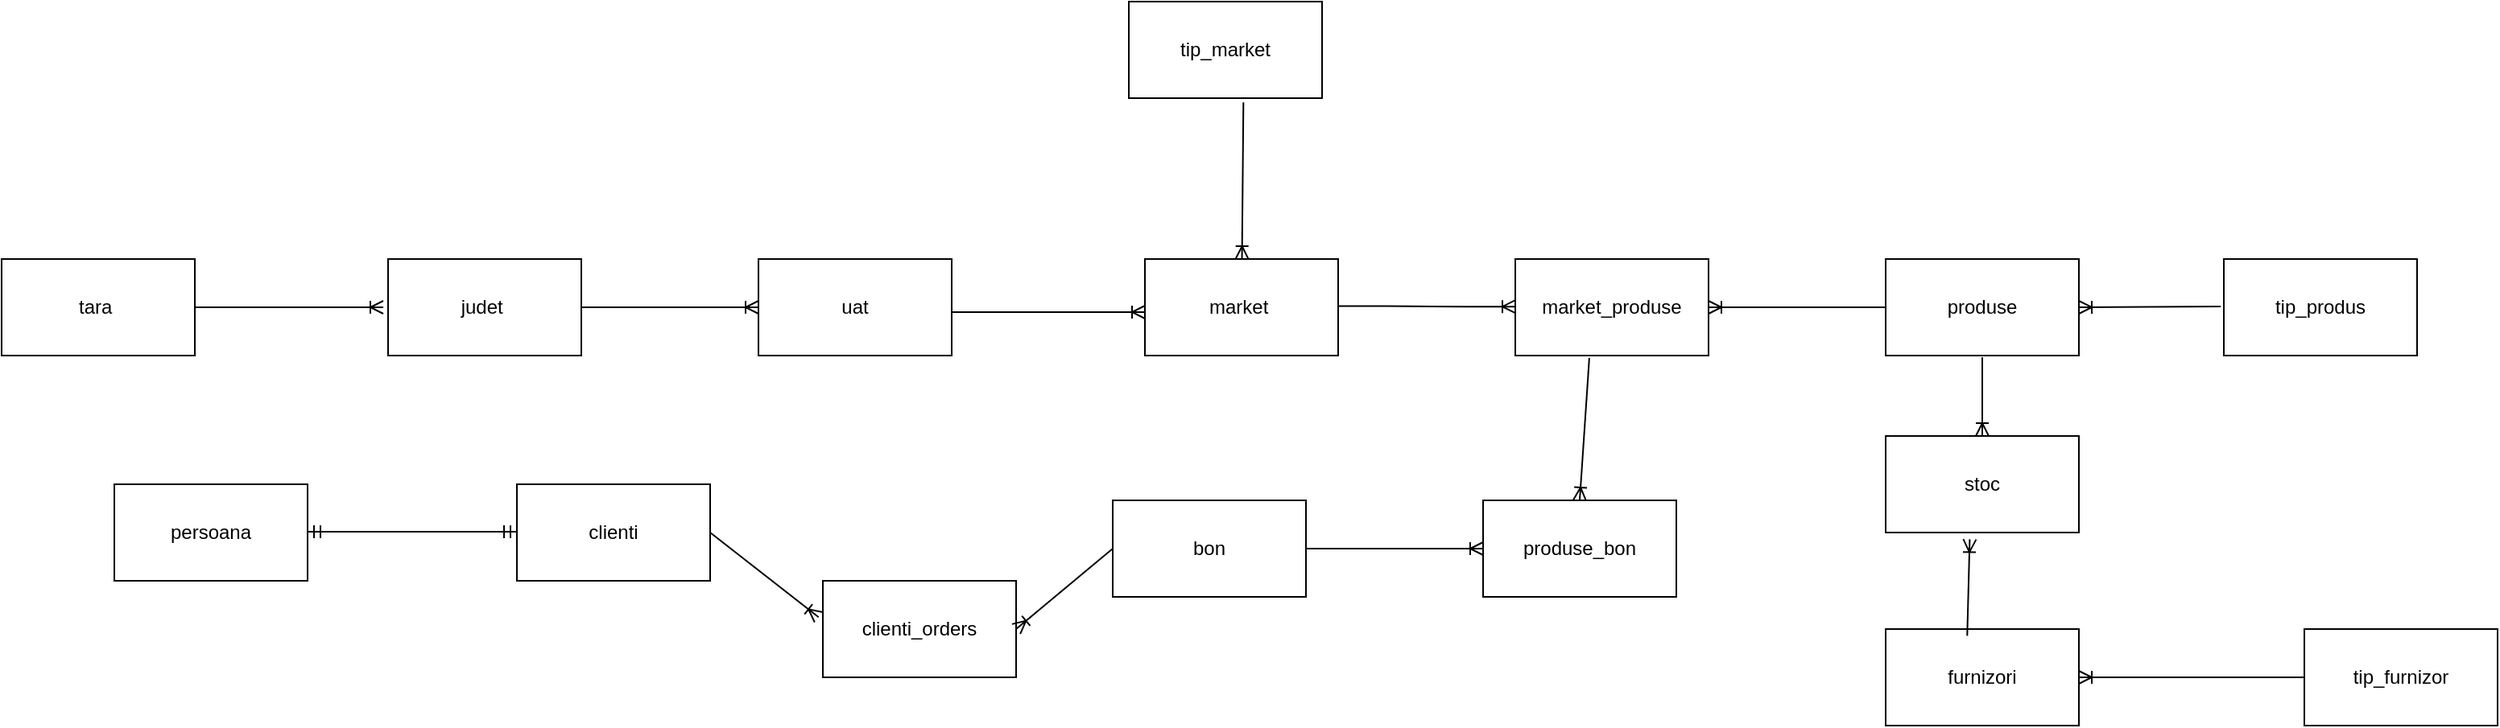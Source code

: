 <mxfile version="26.0.5">
  <diagram name="Pagină-1" id="3Ys6LyE1Z3IjkafROJp_">
    <mxGraphModel dx="2016" dy="1776" grid="1" gridSize="10" guides="1" tooltips="1" connect="1" arrows="1" fold="1" page="1" pageScale="1" pageWidth="827" pageHeight="1169" math="0" shadow="0">
      <root>
        <mxCell id="0" />
        <mxCell id="1" parent="0" />
        <mxCell id="Uz5Xb6NvLUuz-uN-TogT-27" value="tara&amp;nbsp;" style="rounded=0;whiteSpace=wrap;html=1;" vertex="1" parent="1">
          <mxGeometry x="-50" y="-290" width="120" height="60" as="geometry" />
        </mxCell>
        <mxCell id="Uz5Xb6NvLUuz-uN-TogT-28" value="judet&amp;nbsp;" style="rounded=0;whiteSpace=wrap;html=1;" vertex="1" parent="1">
          <mxGeometry x="190" y="-290" width="120" height="60" as="geometry" />
        </mxCell>
        <mxCell id="Uz5Xb6NvLUuz-uN-TogT-29" value="uat" style="rounded=0;whiteSpace=wrap;html=1;" vertex="1" parent="1">
          <mxGeometry x="420" y="-290" width="120" height="60" as="geometry" />
        </mxCell>
        <mxCell id="Uz5Xb6NvLUuz-uN-TogT-30" value="market&amp;nbsp;" style="rounded=0;whiteSpace=wrap;html=1;" vertex="1" parent="1">
          <mxGeometry x="660" y="-290" width="120" height="60" as="geometry" />
        </mxCell>
        <mxCell id="Uz5Xb6NvLUuz-uN-TogT-31" value="clienti" style="rounded=0;whiteSpace=wrap;html=1;" vertex="1" parent="1">
          <mxGeometry x="270" y="-150" width="120" height="60" as="geometry" />
        </mxCell>
        <mxCell id="Uz5Xb6NvLUuz-uN-TogT-33" value="stoc" style="rounded=0;whiteSpace=wrap;html=1;" vertex="1" parent="1">
          <mxGeometry x="1120" y="-180" width="120" height="60" as="geometry" />
        </mxCell>
        <mxCell id="Uz5Xb6NvLUuz-uN-TogT-34" value="produse" style="rounded=0;whiteSpace=wrap;html=1;" vertex="1" parent="1">
          <mxGeometry x="1120" y="-290" width="120" height="60" as="geometry" />
        </mxCell>
        <mxCell id="Uz5Xb6NvLUuz-uN-TogT-35" value="tip_produs" style="rounded=0;whiteSpace=wrap;html=1;" vertex="1" parent="1">
          <mxGeometry x="1330" y="-290" width="120" height="60" as="geometry" />
        </mxCell>
        <mxCell id="Uz5Xb6NvLUuz-uN-TogT-36" value="furnizori" style="rounded=0;whiteSpace=wrap;html=1;" vertex="1" parent="1">
          <mxGeometry x="1120" y="-60" width="120" height="60" as="geometry" />
        </mxCell>
        <mxCell id="Uz5Xb6NvLUuz-uN-TogT-37" value="tip_furnizor" style="rounded=0;whiteSpace=wrap;html=1;" vertex="1" parent="1">
          <mxGeometry x="1380" y="-60" width="120" height="60" as="geometry" />
        </mxCell>
        <mxCell id="Uz5Xb6NvLUuz-uN-TogT-38" value="tip_market" style="rounded=0;whiteSpace=wrap;html=1;" vertex="1" parent="1">
          <mxGeometry x="650" y="-450" width="120" height="60" as="geometry" />
        </mxCell>
        <mxCell id="Uz5Xb6NvLUuz-uN-TogT-40" value="" style="edgeStyle=entityRelationEdgeStyle;fontSize=12;html=1;endArrow=ERoneToMany;rounded=0;exitX=1;exitY=0.5;exitDx=0;exitDy=0;" edge="1" parent="1" source="Uz5Xb6NvLUuz-uN-TogT-27">
          <mxGeometry width="100" height="100" relative="1" as="geometry">
            <mxPoint x="40" y="-270" as="sourcePoint" />
            <mxPoint x="187" y="-260" as="targetPoint" />
          </mxGeometry>
        </mxCell>
        <mxCell id="Uz5Xb6NvLUuz-uN-TogT-41" value="" style="edgeStyle=entityRelationEdgeStyle;fontSize=12;html=1;endArrow=ERoneToMany;rounded=0;entryX=0;entryY=0.5;entryDx=0;entryDy=0;exitX=1;exitY=0.5;exitDx=0;exitDy=0;exitPerimeter=0;" edge="1" parent="1" source="Uz5Xb6NvLUuz-uN-TogT-28" target="Uz5Xb6NvLUuz-uN-TogT-29">
          <mxGeometry width="100" height="100" relative="1" as="geometry">
            <mxPoint x="310" y="-270" as="sourcePoint" />
            <mxPoint x="457" y="-267" as="targetPoint" />
          </mxGeometry>
        </mxCell>
        <mxCell id="Uz5Xb6NvLUuz-uN-TogT-43" value="" style="edgeStyle=entityRelationEdgeStyle;fontSize=12;html=1;endArrow=ERoneToMany;rounded=0;entryX=0;entryY=0.75;entryDx=0;entryDy=0;exitX=1;exitY=0.75;exitDx=0;exitDy=0;" edge="1" parent="1">
          <mxGeometry width="100" height="100" relative="1" as="geometry">
            <mxPoint x="540" y="-257.0" as="sourcePoint" />
            <mxPoint x="660" y="-257.0" as="targetPoint" />
          </mxGeometry>
        </mxCell>
        <mxCell id="Uz5Xb6NvLUuz-uN-TogT-44" value="" style="fontSize=12;html=1;endArrow=ERoneToMany;rounded=0;exitX=0.593;exitY=1.043;exitDx=0;exitDy=0;exitPerimeter=0;" edge="1" parent="1" source="Uz5Xb6NvLUuz-uN-TogT-38" target="Uz5Xb6NvLUuz-uN-TogT-30">
          <mxGeometry width="100" height="100" relative="1" as="geometry">
            <mxPoint x="710" y="-293" as="sourcePoint" />
            <mxPoint x="760" y="-310" as="targetPoint" />
          </mxGeometry>
        </mxCell>
        <mxCell id="Uz5Xb6NvLUuz-uN-TogT-46" value="bon" style="rounded=0;whiteSpace=wrap;html=1;" vertex="1" parent="1">
          <mxGeometry x="640" y="-140" width="120" height="60" as="geometry" />
        </mxCell>
        <mxCell id="Uz5Xb6NvLUuz-uN-TogT-48" value="persoana" style="rounded=0;whiteSpace=wrap;html=1;" vertex="1" parent="1">
          <mxGeometry x="20" y="-150" width="120" height="60" as="geometry" />
        </mxCell>
        <mxCell id="Uz5Xb6NvLUuz-uN-TogT-49" value="" style="edgeStyle=entityRelationEdgeStyle;fontSize=12;html=1;endArrow=ERmandOne;startArrow=ERmandOne;rounded=0;entryX=0;entryY=0.5;entryDx=0;entryDy=0;exitX=1;exitY=0.5;exitDx=0;exitDy=0;" edge="1" parent="1">
          <mxGeometry width="100" height="100" relative="1" as="geometry">
            <mxPoint x="140" y="-120.5" as="sourcePoint" />
            <mxPoint x="270" y="-120.5" as="targetPoint" />
            <Array as="points">
              <mxPoint x="250" y="-157.5" />
            </Array>
          </mxGeometry>
        </mxCell>
        <mxCell id="Uz5Xb6NvLUuz-uN-TogT-51" value="clienti_orders" style="rounded=0;whiteSpace=wrap;html=1;" vertex="1" parent="1">
          <mxGeometry x="460" y="-90" width="120" height="60" as="geometry" />
        </mxCell>
        <mxCell id="Uz5Xb6NvLUuz-uN-TogT-52" value="" style="fontSize=12;html=1;endArrow=ERoneToMany;rounded=0;entryX=-0.022;entryY=0.377;entryDx=0;entryDy=0;entryPerimeter=0;" edge="1" parent="1" target="Uz5Xb6NvLUuz-uN-TogT-51">
          <mxGeometry width="100" height="100" relative="1" as="geometry">
            <mxPoint x="390" y="-120" as="sourcePoint" />
            <mxPoint x="490" y="-220" as="targetPoint" />
          </mxGeometry>
        </mxCell>
        <mxCell id="Uz5Xb6NvLUuz-uN-TogT-53" value="" style="fontSize=12;html=1;endArrow=ERoneToMany;rounded=0;entryX=1;entryY=0.5;entryDx=0;entryDy=0;exitX=0;exitY=0.5;exitDx=0;exitDy=0;" edge="1" parent="1" source="Uz5Xb6NvLUuz-uN-TogT-46" target="Uz5Xb6NvLUuz-uN-TogT-51">
          <mxGeometry width="100" height="100" relative="1" as="geometry">
            <mxPoint x="690" y="-20" as="sourcePoint" />
            <mxPoint x="777" y="53" as="targetPoint" />
          </mxGeometry>
        </mxCell>
        <mxCell id="Uz5Xb6NvLUuz-uN-TogT-54" value="" style="fontSize=12;html=1;endArrow=ERoneToMany;rounded=0;entryX=0.5;entryY=0;entryDx=0;entryDy=0;" edge="1" parent="1" target="Uz5Xb6NvLUuz-uN-TogT-33">
          <mxGeometry width="100" height="100" relative="1" as="geometry">
            <mxPoint x="1180" y="-229" as="sourcePoint" />
            <mxPoint x="1185" y="-180" as="targetPoint" />
          </mxGeometry>
        </mxCell>
        <mxCell id="Uz5Xb6NvLUuz-uN-TogT-55" value="" style="fontSize=12;html=1;endArrow=ERoneToMany;rounded=0;entryX=1;entryY=0.5;entryDx=0;entryDy=0;" edge="1" parent="1" target="Uz5Xb6NvLUuz-uN-TogT-34">
          <mxGeometry width="100" height="100" relative="1" as="geometry">
            <mxPoint x="1328" y="-260.5" as="sourcePoint" />
            <mxPoint x="1270" y="-260.5" as="targetPoint" />
          </mxGeometry>
        </mxCell>
        <mxCell id="Uz5Xb6NvLUuz-uN-TogT-56" value="" style="fontSize=12;html=1;endArrow=ERoneToMany;rounded=0;exitX=0;exitY=0.5;exitDx=0;exitDy=0;entryX=1;entryY=0.5;entryDx=0;entryDy=0;" edge="1" parent="1" source="Uz5Xb6NvLUuz-uN-TogT-37" target="Uz5Xb6NvLUuz-uN-TogT-36">
          <mxGeometry width="100" height="100" relative="1" as="geometry">
            <mxPoint x="1300" as="sourcePoint" />
            <mxPoint x="1260" y="100" as="targetPoint" />
          </mxGeometry>
        </mxCell>
        <mxCell id="Uz5Xb6NvLUuz-uN-TogT-57" value="" style="fontSize=12;html=1;endArrow=ERoneToMany;rounded=0;entryX=0.435;entryY=1.07;entryDx=0;entryDy=0;exitX=0.422;exitY=0.07;exitDx=0;exitDy=0;exitPerimeter=0;entryPerimeter=0;" edge="1" parent="1" source="Uz5Xb6NvLUuz-uN-TogT-36" target="Uz5Xb6NvLUuz-uN-TogT-33">
          <mxGeometry width="100" height="100" relative="1" as="geometry">
            <mxPoint x="1260" y="-10" as="sourcePoint" />
            <mxPoint x="1160" y="-120" as="targetPoint" />
          </mxGeometry>
        </mxCell>
        <mxCell id="Uz5Xb6NvLUuz-uN-TogT-61" value="market_produse" style="whiteSpace=wrap;html=1;" vertex="1" parent="1">
          <mxGeometry x="890" y="-290" width="120" height="60" as="geometry" />
        </mxCell>
        <mxCell id="Uz5Xb6NvLUuz-uN-TogT-62" value="" style="edgeStyle=entityRelationEdgeStyle;fontSize=12;html=1;endArrow=ERoneToMany;rounded=0;entryX=0;entryY=0.75;entryDx=0;entryDy=0;" edge="1" parent="1">
          <mxGeometry width="100" height="100" relative="1" as="geometry">
            <mxPoint x="780" y="-260.71" as="sourcePoint" />
            <mxPoint x="890" y="-260.42" as="targetPoint" />
          </mxGeometry>
        </mxCell>
        <mxCell id="Uz5Xb6NvLUuz-uN-TogT-64" value="" style="edgeStyle=entityRelationEdgeStyle;fontSize=12;html=1;endArrow=ERoneToMany;rounded=0;exitX=0;exitY=0.5;exitDx=0;exitDy=0;entryX=1;entryY=0.5;entryDx=0;entryDy=0;" edge="1" parent="1" source="Uz5Xb6NvLUuz-uN-TogT-34" target="Uz5Xb6NvLUuz-uN-TogT-61">
          <mxGeometry width="100" height="100" relative="1" as="geometry">
            <mxPoint x="980" y="-170" as="sourcePoint" />
            <mxPoint x="1000" y="-70" as="targetPoint" />
          </mxGeometry>
        </mxCell>
        <mxCell id="Uz5Xb6NvLUuz-uN-TogT-66" value="produse_bon" style="whiteSpace=wrap;html=1;" vertex="1" parent="1">
          <mxGeometry x="870" y="-140" width="120" height="60" as="geometry" />
        </mxCell>
        <mxCell id="Uz5Xb6NvLUuz-uN-TogT-67" value="" style="fontSize=12;html=1;endArrow=ERoneToMany;rounded=0;exitX=0.383;exitY=1.024;exitDx=0;exitDy=0;exitPerimeter=0;entryX=0.5;entryY=0;entryDx=0;entryDy=0;" edge="1" parent="1" source="Uz5Xb6NvLUuz-uN-TogT-61" target="Uz5Xb6NvLUuz-uN-TogT-66">
          <mxGeometry width="100" height="100" relative="1" as="geometry">
            <mxPoint x="930" y="-226" as="sourcePoint" />
            <mxPoint x="908" y="-150" as="targetPoint" />
          </mxGeometry>
        </mxCell>
        <mxCell id="Uz5Xb6NvLUuz-uN-TogT-68" value="" style="fontSize=12;html=1;endArrow=ERoneToMany;rounded=0;entryX=0;entryY=0.5;entryDx=0;entryDy=0;exitX=1;exitY=0.5;exitDx=0;exitDy=0;" edge="1" parent="1" source="Uz5Xb6NvLUuz-uN-TogT-46" target="Uz5Xb6NvLUuz-uN-TogT-66">
          <mxGeometry width="100" height="100" relative="1" as="geometry">
            <mxPoint x="780" y="-100" as="sourcePoint" />
            <mxPoint x="847" y="-47" as="targetPoint" />
          </mxGeometry>
        </mxCell>
      </root>
    </mxGraphModel>
  </diagram>
</mxfile>
